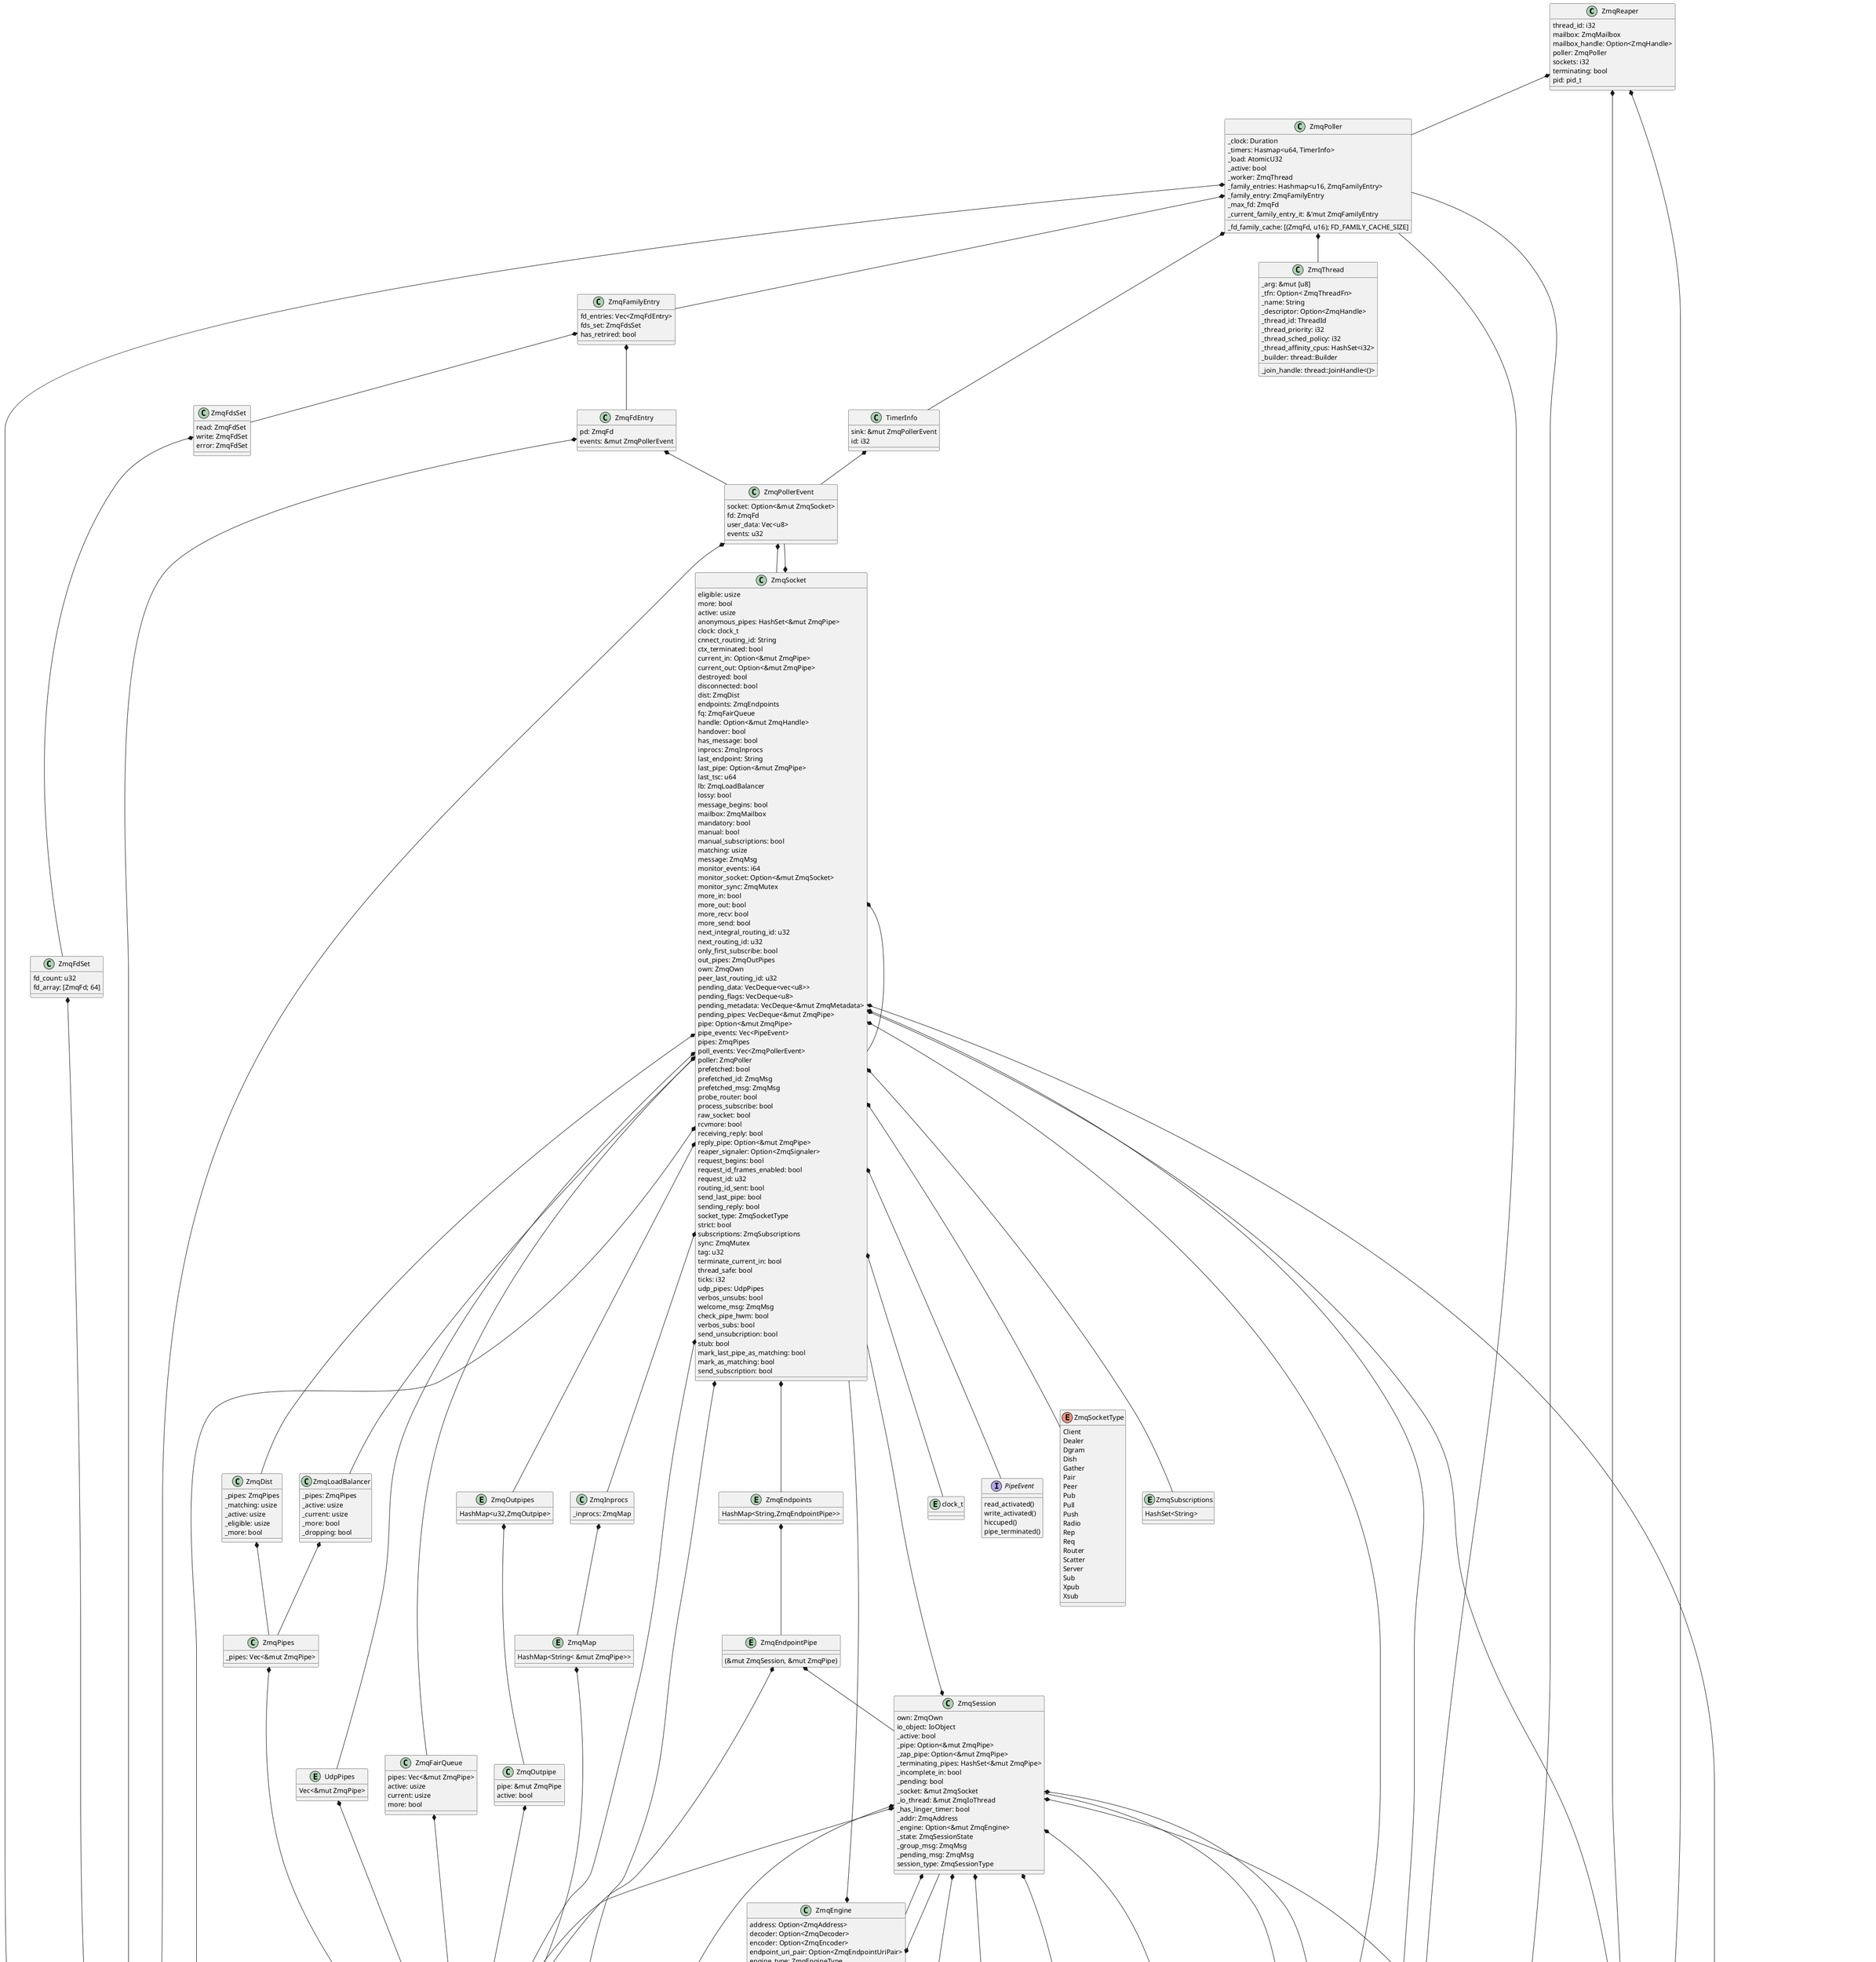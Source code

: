 @startuml
'https://plantuml.com/class-diagram
class ZmqReaper {
    thread_id: i32
    mailbox: ZmqMailbox
    mailbox_handle: Option<ZmqHandle>
    poller: ZmqPoller
    sockets: i32
    terminating: bool
    pid: pid_t
}

entity ZmqHandle

class ZmqMailbox {
    cpipe: ZmqYPipe<ZmqCommand>
    signaler: ZmqSignaler
    sync: ZmqMutex
    active: bool
    _cond_var: ZmqConditionVariable
    _signalers: Vec<&mut ZmqSignaler>
}

class ZmqPoller {
    _clock: Duration
    _timers: Hasmap<u64, TimerInfo>
    _load: AtomicU32
    _active: bool
    _worker: ZmqThread
    _family_entries: Hashmap<u16, ZmqFamilyEntry>
    _fd_family_cache: [(ZmqFd, u16); FD_FAMILY_CACHE_SIZE]
    _family_entry: ZmqFamilyEntry
    _max_fd: ZmqFd
    _current_family_entry_it: &'mut ZmqFamilyEntry
}

class ZmqYPipe<T> {
    base: ZmqYPipeBase<T>
    queue: YQueue<T>
    w: &mut T
    r: &mut T
    f: &mut T
    c: &mut T
}

class ZmqSignaler {
    _w: ZmqFd
    _r: ZmqFd
    pid: ZmqPid
}

class ZmqMutex {
    _mutex: std::sync::Mutex<bool>
}

class TimerInfo {
    sink: &mut ZmqPollerEvent
    id: i32
}

class ZmqThread {
    _arg: &mut [u8]
    _tfn: Option< ZmqThreadFn>
    _name: String
    _descriptor: Option<ZmqHandle>
    _thread_id: ThreadId
    _thread_priority: i32
    _thread_sched_policy: i32
    _thread_affinity_cpus: HashSet<i32>
    _join_handle: thread::JoinHandle<()>
    _builder: thread::Builder
}

class ZmqFamilyEntry {
    fd_entries: Vec<ZmqFdEntry>
    fds_set: ZmqFdsSet
    has_retrired: bool
}

class ZmqFdEntry {
    pd: ZmqFd
    events: &mut ZmqPollerEvent
}

class ZmqFdsSet {
    read: ZmqFdSet
    write: ZmqFdSet
    error: ZmqFdSet
}

class ZmqFdSet {
    fd_count: u32
    fd_array: [ZmqFd; 64]
}

class ZmqPollerEvent {
    socket: Option<&mut ZmqSocket>
    fd: ZmqFd
    user_data: Vec<u8>
    events: u32
}

class ZmqSocket {
    eligible: usize
    more: bool
    active: usize
    anonymous_pipes: HashSet<&mut ZmqPipe>
    clock: clock_t
    cnnect_routing_id: String
    ctx_terminated: bool
    current_in: Option<&mut ZmqPipe>
    current_out: Option<&mut ZmqPipe>
    destroyed: bool
    disconnected: bool
    dist: ZmqDist
    endpoints: ZmqEndpoints
    fq: ZmqFairQueue
    handle: Option<&mut ZmqHandle>
    handover: bool
    has_message: bool
    inprocs: ZmqInprocs
    last_endpoint: String
    last_pipe: Option<&mut ZmqPipe>
    last_tsc: u64
    lb: ZmqLoadBalancer
    lossy: bool
    message_begins: bool
    mailbox: ZmqMailbox
    mandatory: bool
    manual: bool
    manual_subscriptions: bool
    matching: usize
    message: ZmqMsg
    monitor_events: i64
    monitor_socket: Option<&mut ZmqSocket>
    monitor_sync: ZmqMutex
    more_in: bool
    more_out: bool
    more_recv: bool
    more_send: bool
    next_integral_routing_id: u32
    next_routing_id: u32
    only_first_subscribe: bool
    out_pipes: ZmqOutPipes
    own: ZmqOwn
    peer_last_routing_id: u32
    pending_data: VecDeque<vec<u8>>
    pending_flags: VecDeque<u8>
    pending_metadata: VecDeque<&mut ZmqMetadata>
    pending_pipes: VecDeque<&mut ZmqPipe>
    pipe: Option<&mut ZmqPipe>
    pipe_events: Vec<PipeEvent>
    pipes: ZmqPipes
    poll_events: Vec<ZmqPollerEvent>
    poller: ZmqPoller
    prefetched: bool
    prefetched_id: ZmqMsg
    prefetched_msg: ZmqMsg
    probe_router: bool
    process_subscribe: bool
    raw_socket: bool
    rcvmore: bool
    receiving_reply: bool
    reply_pipe: Option<&mut ZmqPipe>
    reaper_signaler: Option<ZmqSignaler>
    request_begins: bool
    request_id_frames_enabled: bool
    request_id: u32
    routing_id_sent: bool
    send_last_pipe: bool
    sending_reply: bool
    socket_type: ZmqSocketType
    strict: bool
    subscriptions: ZmqSubscriptions
    sync: ZmqMutex
    tag: u32
    terminate_current_in: bool
    thread_safe: bool
    ticks: i32
    udp_pipes: UdpPipes
    verbos_unsubs: bool
    welcome_msg: ZmqMsg
    check_pipe_hwm: bool
    verbos_subs: bool
    send_unsubcription: bool
    stub: bool
    mark_last_pipe_as_matching: bool
    mark_as_matching: bool
    send_subscription: bool
}

class ZmqPipe {
    in_pipe: Option<&mut YPipeConflate<ZmqMsg>>
    out_pipe: Option<&mut YPipeConflate<ZmqMsg>>
    in_active: bool
    out_pipe: bool
    hwm: i32
    lwm: i32
    in_hwm_boost: i32
    out_hwm_boost: i32
    msgs_read: u64
    msgs_written: u64
    peer_msgs_read: u64
    peer: Option<&mut ZmqPipe>
    sink: Option<&mut IPipeEvents>
    _state: ZmqPipeState
    delay: bool
    router_socket_routing_id: Vec<u8>
    server_socket_routing_id: i32
    conflate: bool
    enpoint_pair: ZmqEndpointUriPair
    disconnect_msg: ZmqMsg
}

class ZmqDist {
    _pipes: ZmqPipes
    _matching: usize
    _active: usize
    _eligible: usize
    _more: bool
}

class ZmqPipes {
    _pipes: Vec<&mut ZmqPipe>
}

class ZmqFairQueue {
    pipes: Vec<&mut ZmqPipe>
    active: usize
    current: usize
    more: bool
}

class ZmqInprocs {
    _inprocs: ZmqMap
}

class ZmqLoadBalancer {
_pipes: ZmqPipes
_active: usize
_current: usize
_more: bool
_dropping: bool
}

class ZmqMsg {
    refcnt: AtomicU32
    metadata: ZmqMetadata
    content: Option<ZmqContent>
    type_: u8
    flags: u8
    routing_id: u32
    group_type: u8
    sgroup_type: u8
    group_: [u8;15]
    lgroup_type: u8
    data: [u8; MAX_VSM_SIZE]
    size: u8
}

class ZmqMetadata {
    ref_cnt: AtomicU32
    dict: HashMap<String,String>
}

class ZmqContent {
    data: Vec<u8>
    size: size_t
    hint: Vec<u8>
    refcnt: AtomicU32
    ffn: Option<MsgFreeFn>
}

class ZmqMutex {
    _mutex: std::sync::Mutex<bool>
}

class ZmqOutpipe {
    pipe: &mut ZmqPipe
    active: bool
}

enum ZmqSessionState {
    Group
    Body
    Bottom
    RequestId
}

enum ZmqSessionType {
    Dish
    Radio
    Req
}

class ZmqSession {
    own: ZmqOwn
    io_object: IoObject
    _active: bool
    _pipe: Option<&mut ZmqPipe>
    _zap_pipe: Option<&mut ZmqPipe>
    _terminating_pipes: HashSet<&mut ZmqPipe>
    _incomplete_in: bool
    _pending: bool
    _socket: &mut ZmqSocket
    _io_thread: &mut ZmqIoThread
    _has_linger_timer: bool
    _addr: ZmqAddress
    _engine: Option<&mut ZmqEngine>
    _state: ZmqSessionState
    _group_msg: ZmqMsg
    _pending_msg: ZmqMsg
    session_type: ZmqSessionType
}

class YPipeConflate<T> {
    base: ZmqYPipeBase
    dbuffer: Vec<T>
    reader_awake: bool
}

class ZmqYPipeBase {
    write: fn()
    unwrite: fn()
    flush: fn()
    check_read: fn()
    read: fn()
    probe: fn()
}

enum ZmqEndpointType {
    EndpointTypeNone
    EndpointTypeBind
    EndpointTypeConnect
}

class ZmqEndpointUriPair {
    local: String
    remote: String
    local_type: ZmqEndpointType
}

entity ZmqConditionVariable

entity ZmqFd

entity clock_t

entity ZmqEndpointPipe {
    (&mut ZmqSession, &mut ZmqPipe)
}

entity ZmqEndpoints {
    HashMap<String,ZmqEndpointPipe>>
}

entity ZmqMap {
    HashMap<String< &mut ZmqPipe>>
}

entity ZmqOutpipes {
    HashMap<u32,ZmqOutpipe>
}

interface PipeEvent {
    read_activated()
    write_activated()
    hiccuped()
    pipe_terminated()
}

enum ZmqSocketType {
Client
Dealer
Dgram
Dish
Gather
Pair
Peer
Pub
Pull
Push
Radio
Rep
Req
Router
Scatter
Server
Sub
Xpub
Xsub
}

entity ZmqSubscriptions {
    HashSet<String>
}

entity UdpPipes {
    Vec<&mut ZmqPipe>
}

interface IPipeEvents {
    read_activated()
    write_activated()
    hiccuped()
    pipe_terminated()
}

enum ZmqPipeState {
    Active
    DelimiterReceived
    WaitingForDelimiter
    TermAckSent
    TermReqSent1
    TermReqSent2
}

class ZmqOwn {
    terminating: bool
    sent_seqnum: AtomicU32
    processed_seqnum: u64
    owner: Option<&mut ZmqOwn>
    owned: Option<&mut ZmqOwn>
    term_acks: i32
}

class ZmqIoThread {
    thread_id: i32
    _mailbox: ZmqMailbox
    _mailbox_handle: Option<&mut ZmqHandle>
    _poller: ZmqPoller
}

class IoObject {
    _poller: Option<&mut ZmqPoller>
}

class ZmqAddress {
    protocol: String
    address: String
    source_address: ZmqIpAddress
    has_src_addr: bool
    _bind_address: ZmqIpAddress
    _bind_interface: i32
    _target_address: ZmqIpAddress
    _is_multicast: bool
    _address: String
    tcp_addr: ZmqTcpAddress
    udp_addr: ZmqUdpAddress
}

class ZmqIpAddress {
    addr_bytes: [u8;16]
    address_family: i32
    port: u16
    flow_info: u32
    scope_id: u32
}

class ZmqTcpAddress {
    address: ZmqIpAddress
    source_address: ZmqIpAddress
    has_src_addr: bool
}

class ZmqUdpAddress {
    _bind_address: ZmqIpAddress
    _bind_interface: i32
    _target_address: ZmqIpAddress
    _is_multicast: bool
    _address: String
}

class ZmqEngine {
    address: Option<ZmqAddress>
    decoder: Option<ZmqDecoder>
    encoder: Option<ZmqEncoder>
    endpoint_uri_pair: Option<ZmqEndpointUriPair>
    engine_type: ZmqEngineType
    greeting_size: usize
    greeting_recv: [u8; V3_GREETING_SIZE]
    greeting_send: [u8; V3_GREETING_SIZE]
    greeting_bytes_read: usize
    handle: ZmqHandle
    handshaking: bool
    has_handshake_stage: bool
    has_handshake_timer: bool
    has_heartbeat_timer: bool
    has_timeout_timer: bool
    has_ttl_timer: bool
    heartbeat_timeout: i32
    in_buffer: Vec<u8>
    in_pos: &mut [u8]
    in_size: usize
    input_stopped: bool
    io_error: bool
    io_object: IoObject
    mechanism: Option<ZmqMechanism>
    metadata: Option<ZmqMetadata>
    out_address: ZmqSockAddr
    out_address_len: usize
    out_buffer: Vec<u8>
    output_stopped: bool
    out_pos: &mut [u8]
    out_size: usize
    peer_address: String
    plugged: bool
    pong_msg: ZmqMsg
    raw_address: ZmqSockAddrIn
    recv_enabled: bool
    routing_id_msg: ZmqMsg
    fd: ZmqFd
    send_enabled: bool
    session: Option<&mut ZmqSession>
    subscription_required: bool
    socket: Option<&mut ZmqSocket>
    tx_msg: Option<ZmqMsg>
    process_msg: fn()
    next_msg: fn()
}

enum DecoderType {
    V1Decoder
    V2Decoder
    RawDecoder
}

class ZmqDecoder {
    next: Option<StepFn>
    read_buf: Option<&mut [u8]>
    read_pos: usize
    to_read: usize
    buf: Vec<u8>
    in_progress: ZmqMsg
    decoder_type: DecoderType
    tmpbuf: [u8;8]
    max_msg_size: i64
    zero_copy: bool
    msg_flags: u8
}

enum EncoderType {
    V1Encoder
    V2Encoder
    V31 Encoder
    RawEncoder
}

class ZmqEncoder {
    _write_pos: &mut [u8]
    _to_write: usize
    _next: Option<StepFn>
    _new_msg_flag: bool
    _buf_size: usize
    buf: Vec<u8>
    in_progress: ZmqMsg
    tmp_buff: [u8;11]
    encoder_type: EncoderType
}

entity ZmqDict {
    HashMap<String,String>
}

class ZmqMechanism {
    _zmtp_properties: ZmqDict
    _zap_properties: ZmqDict
    _routing_id: Vec<u8>
    _user_id: Vec<u8>
    session: &mut ZmqSession
    zap_client: ZapClient
    _ready_command_sent: bool
    _error_command_sent: bool
    _ready_command_received: bool
    _error_command_received: bool
    _zap_request_sent: bool
    _zap_reply_received: bool
}

class ZapClient {
    mechanism: Option<&mut ZmqMechanism>
    status_code: String
    peer_address: String
}

class ZmqSockAddr {
    sa_family: u16
    sa_data: [u8;14]
}

class ZmqSockAddrIn {
    sin_family: u16
    sin_port: u16
    sin_addr: u32
    sin_zero: [u8;8]
}

ZapClient *-- ZmqMechanism

ZmqMechanism *-- ZmqDict
ZmqMechanism *-- ZmqSession
ZmqMechanism *-- ZapClient

ZmqEncoder *-- ZmqMsg
ZmqEncoder *-- EncoderType

ZmqDecoder *-- ZmqMsg
ZmqDecoder *-- DecoderType

ZmqIoThread *-- ZmqMailbox
ZmqIoThread *-- ZmqPoller
ZmqIoThread *-- ZmqHandle

ZmqAddress *-- ZmqIpAddress
ZmqAddress *-- ZmqTcpAddress
ZmqAddress *-- ZmqUdpAddress

ZmqTcpAddress *-- ZmqIpAddress

ZmqUdpAddress *-- ZmqIpAddress

IoObject *-- ZmqPoller

ZmqOwn *-- ZmqOwn

ZmqSession *-- ZmqPipe
ZmqSession *-- ZmqSocket
ZmqSession *-- ZmqOwn
ZmqSession *-- IoObject
ZmqSession *-- ZmqIoThread
ZmqSession *-- ZmqMsg
ZmqSession *-- ZmqAddress
ZmqSession *-- ZmqEngine
ZmqSession *-- ZmqSessionType
ZmqSession *-- ZmqSessionState

ZmqEndpoints *-- ZmqEndpointPipe

ZmqEndpointPipe *-- ZmqPipe

ZmqReaper *-- ZmqHandle
ZmqReaper *-- ZmqMailbox
ZmqReaper *-- ZmqPoller

ZmqMailbox *-- ZmqYPipe
ZmqMailbox *-- ZmqSignaler
ZmqMailbox *-- ZmqMutex
ZmqMailbox *-- ZmqConditionVariable

ZmqPoller *-- TimerInfo
ZmqPoller *-- ZmqThread
ZmqPoller *-- ZmqFamilyEntry
ZmqPoller *-- ZmqFd

ZmqFamilyEntry *-- ZmqFdEntry
ZmqFamilyEntry *-- ZmqFdsSet

ZmqFdsSet *-- ZmqFdSet

ZmqFdSet *-- ZmqFd

ZmqFdEntry *-- ZmqFd
ZmqFdEntry *-- ZmqPollerEvent

ZmqPollerEvent *-- ZmqFd
ZmqPollerEvent *-- ZmqSocket

TimerInfo *-- ZmqPollerEvent

ZmqSocket *-- ZmqPipe
ZmqSocket *-- clock_t
ZmqSocket *-- ZmqDist
ZmqSocket *-- ZmqEndpoints
ZmqSocket *-- ZmqFairQueue
ZmqSocket *-- ZmqHandle
ZmqSocket *-- ZmqInprocs
ZmqSocket *-- ZmqLoadBalancer
ZmqSocket *-- ZmqMailbox
ZmqSocket *-- ZmqMsg
ZmqSocket *-- ZmqSocket
ZmqSocket *-- ZmqMutex
ZmqSocket *-- ZmqOutpipes
ZmqSocket *-- ZmqMetadata
ZmqSocket *-- PipeEvent
ZmqSocket *-- ZmqPollerEvent
ZmqSocket *-- ZmqSignaler
ZmqSocket *-- ZmqSocketType
ZmqSocket *-- ZmqSubscriptions
ZmqSocket *-- UdpPipes

ZmqPipe *-- YPipeConflate
ZmqPipe *-- ZmqPipe
ZmqPipe *-- IPipeEvents
ZmqPipe *-- ZmqPipeState
ZmqPipe *-- ZmqEndpointUriPair
ZmqPipe *-- ZmqMsg

ZmqInprocs *-- ZmqMap

ZmqDist *-- ZmqPipes

ZmqPipes *-- ZmqPipe

ZmqFairQueue *-- ZmqPipe

ZmqMap *-- ZmqPipe

ZmqLoadBalancer *-- ZmqPipes

ZmqMsg *-- ZmqMetadata
ZmqMsg *-- ZmqContent

ZmqOutpipes *-- ZmqOutpipe

ZmqOutpipe *-- ZmqPipe

UdpPipes *-- ZmqPipe

ZmqEndpointPipe *-- ZmqSession

YPipeConflate *-- ZmqYPipeBase

ZmqYPipe *-- ZmqYPipeBase

ZmqEndpointUriPair *-- ZmqEndpointType

ZmqEngine *-- ZmqAddress
ZmqEngine *-- ZmqEndpointUriPair
ZmqEngine *-- ZmqHandle
ZmqEngine *-- IoObject
ZmqEngine *-- ZmqMsg
ZmqEngine *-- ZmqFd
ZmqEngine *-- ZmqSession
ZmqEngine *-- ZmqSocket
ZmqEngine *-- ZmqDecoder
ZmqEngine *-- ZmqEncoder
ZmqEngine *-- ZmqMetadata
ZmqEngine *-- ZmqMechanism
ZmqEngine *-- ZmqSockAddr
ZmqEngine *-- ZmqSockAddrIn


@enduml
